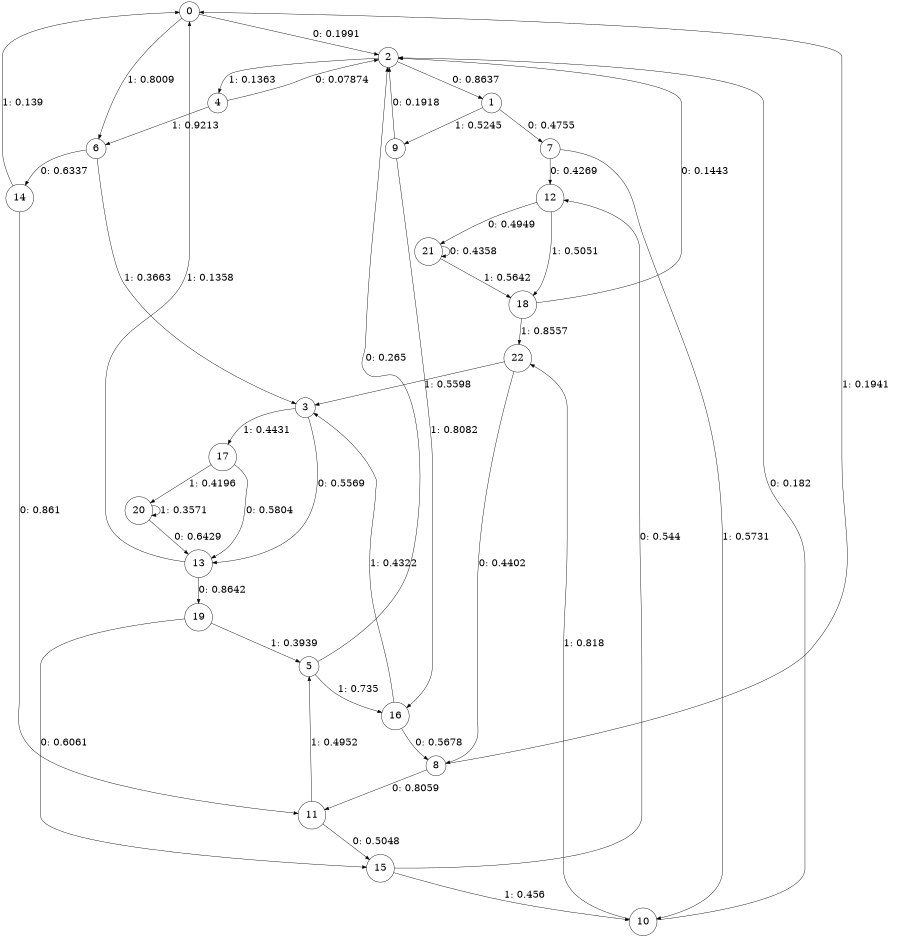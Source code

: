 digraph "ch10faceL5" {
size = "6,8.5";
ratio = "fill";
node [shape = circle];
node [fontsize = 24];
edge [fontsize = 24];
0 -> 2 [label = "0: 0.1991   "];
0 -> 6 [label = "1: 0.8009   "];
1 -> 7 [label = "0: 0.4755   "];
1 -> 9 [label = "1: 0.5245   "];
2 -> 1 [label = "0: 0.8637   "];
2 -> 4 [label = "1: 0.1363   "];
3 -> 13 [label = "0: 0.5569   "];
3 -> 17 [label = "1: 0.4431   "];
4 -> 2 [label = "0: 0.07874  "];
4 -> 6 [label = "1: 0.9213   "];
5 -> 2 [label = "0: 0.265    "];
5 -> 16 [label = "1: 0.735    "];
6 -> 14 [label = "0: 0.6337   "];
6 -> 3 [label = "1: 0.3663   "];
7 -> 12 [label = "0: 0.4269   "];
7 -> 10 [label = "1: 0.5731   "];
8 -> 11 [label = "0: 0.8059   "];
8 -> 0 [label = "1: 0.1941   "];
9 -> 2 [label = "0: 0.1918   "];
9 -> 16 [label = "1: 0.8082   "];
10 -> 2 [label = "0: 0.182    "];
10 -> 22 [label = "1: 0.818    "];
11 -> 15 [label = "0: 0.5048   "];
11 -> 5 [label = "1: 0.4952   "];
12 -> 21 [label = "0: 0.4949   "];
12 -> 18 [label = "1: 0.5051   "];
13 -> 19 [label = "0: 0.8642   "];
13 -> 0 [label = "1: 0.1358   "];
14 -> 11 [label = "0: 0.861    "];
14 -> 0 [label = "1: 0.139    "];
15 -> 12 [label = "0: 0.544    "];
15 -> 10 [label = "1: 0.456    "];
16 -> 8 [label = "0: 0.5678   "];
16 -> 3 [label = "1: 0.4322   "];
17 -> 13 [label = "0: 0.5804   "];
17 -> 20 [label = "1: 0.4196   "];
18 -> 2 [label = "0: 0.1443   "];
18 -> 22 [label = "1: 0.8557   "];
19 -> 15 [label = "0: 0.6061   "];
19 -> 5 [label = "1: 0.3939   "];
20 -> 13 [label = "0: 0.6429   "];
20 -> 20 [label = "1: 0.3571   "];
21 -> 21 [label = "0: 0.4358   "];
21 -> 18 [label = "1: 0.5642   "];
22 -> 8 [label = "0: 0.4402   "];
22 -> 3 [label = "1: 0.5598   "];
}